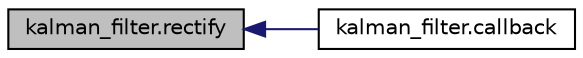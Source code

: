 digraph "kalman_filter.rectify"
{
 // INTERACTIVE_SVG=YES
  edge [fontname="Helvetica",fontsize="10",labelfontname="Helvetica",labelfontsize="10"];
  node [fontname="Helvetica",fontsize="10",shape=record];
  rankdir="LR";
  Node1 [label="kalman_filter.rectify",height=0.2,width=0.4,color="black", fillcolor="grey75", style="filled", fontcolor="black"];
  Node1 -> Node2 [dir="back",color="midnightblue",fontsize="10",style="solid",fontname="Helvetica"];
  Node2 [label="kalman_filter.callback",height=0.2,width=0.4,color="black", fillcolor="white", style="filled",URL="$dd/dfb/namespacekalman__filter.html#ad03aba1dda9c0e4d2528824a54c277e3"];
}
